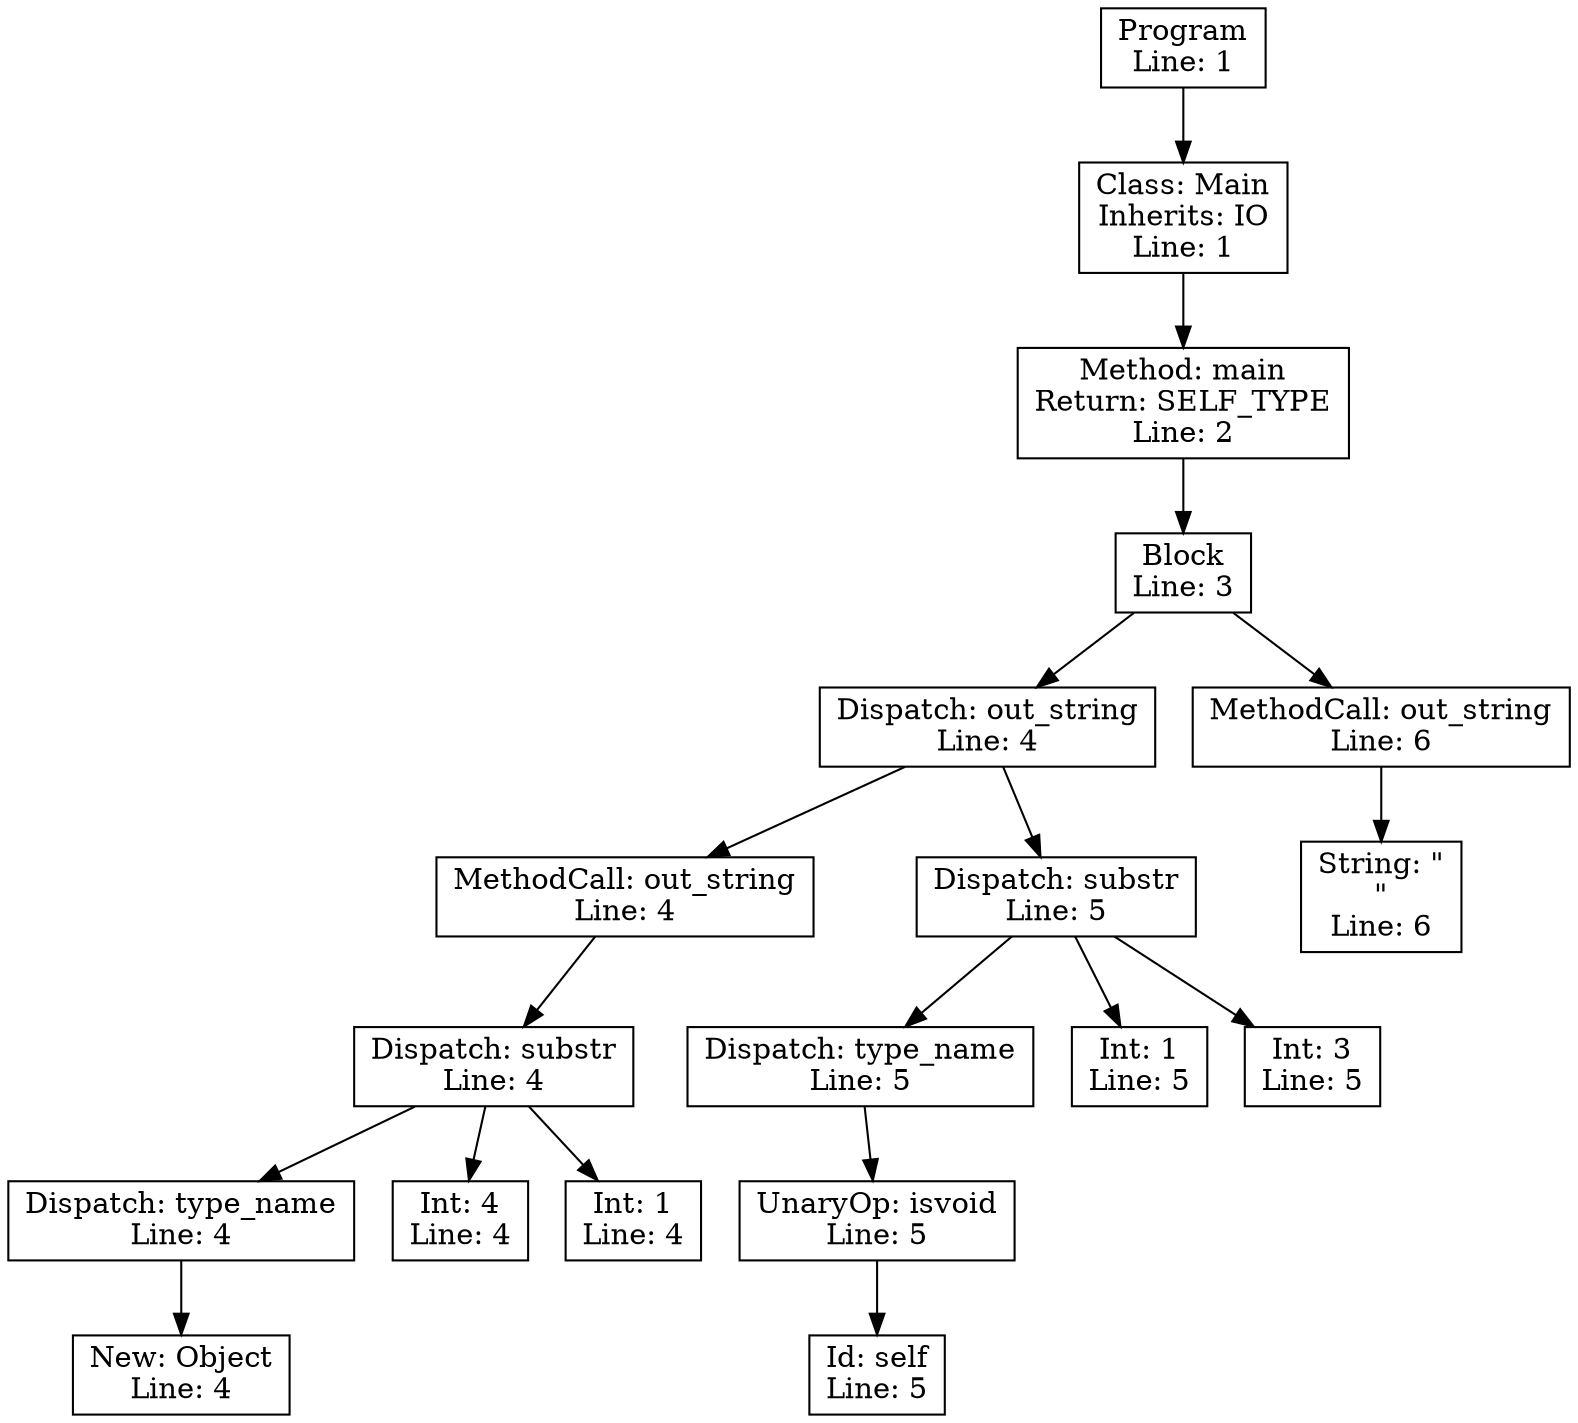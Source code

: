 digraph AST {
    node [shape=box];
    0 [label="Program\nLine: 1"];
    1 [label="Class: Main\nInherits: IO\nLine: 1"];
    2 [label="Method: main\nReturn: SELF_TYPE\nLine: 2"];
    3 [label="Block\nLine: 3"];
    4 [label="Dispatch: out_string\nLine: 4"];
    5 [label="MethodCall: out_string\nLine: 4"];
    6 [label="Dispatch: substr\nLine: 4"];
    7 [label="Dispatch: type_name\nLine: 4"];
    8 [label="New: Object\nLine: 4"];
    7 -> 8;
    6 -> 7;
    9 [label="Int: 4\nLine: 4"];
    6 -> 9;
    10 [label="Int: 1\nLine: 4"];
    6 -> 10;
    5 -> 6;
    4 -> 5;
    11 [label="Dispatch: substr\nLine: 5"];
    12 [label="Dispatch: type_name\nLine: 5"];
    13 [label="UnaryOp: isvoid\nLine: 5"];
    14 [label="Id: self\nLine: 5"];
    13 -> 14;
    12 -> 13;
    11 -> 12;
    15 [label="Int: 1\nLine: 5"];
    11 -> 15;
    16 [label="Int: 3\nLine: 5"];
    11 -> 16;
    4 -> 11;
    3 -> 4;
    17 [label="MethodCall: out_string\nLine: 6"];
    18 [label="String: \"\n\"\nLine: 6"];
    17 -> 18;
    3 -> 17;
    2 -> 3;
    1 -> 2;
    0 -> 1;
}

